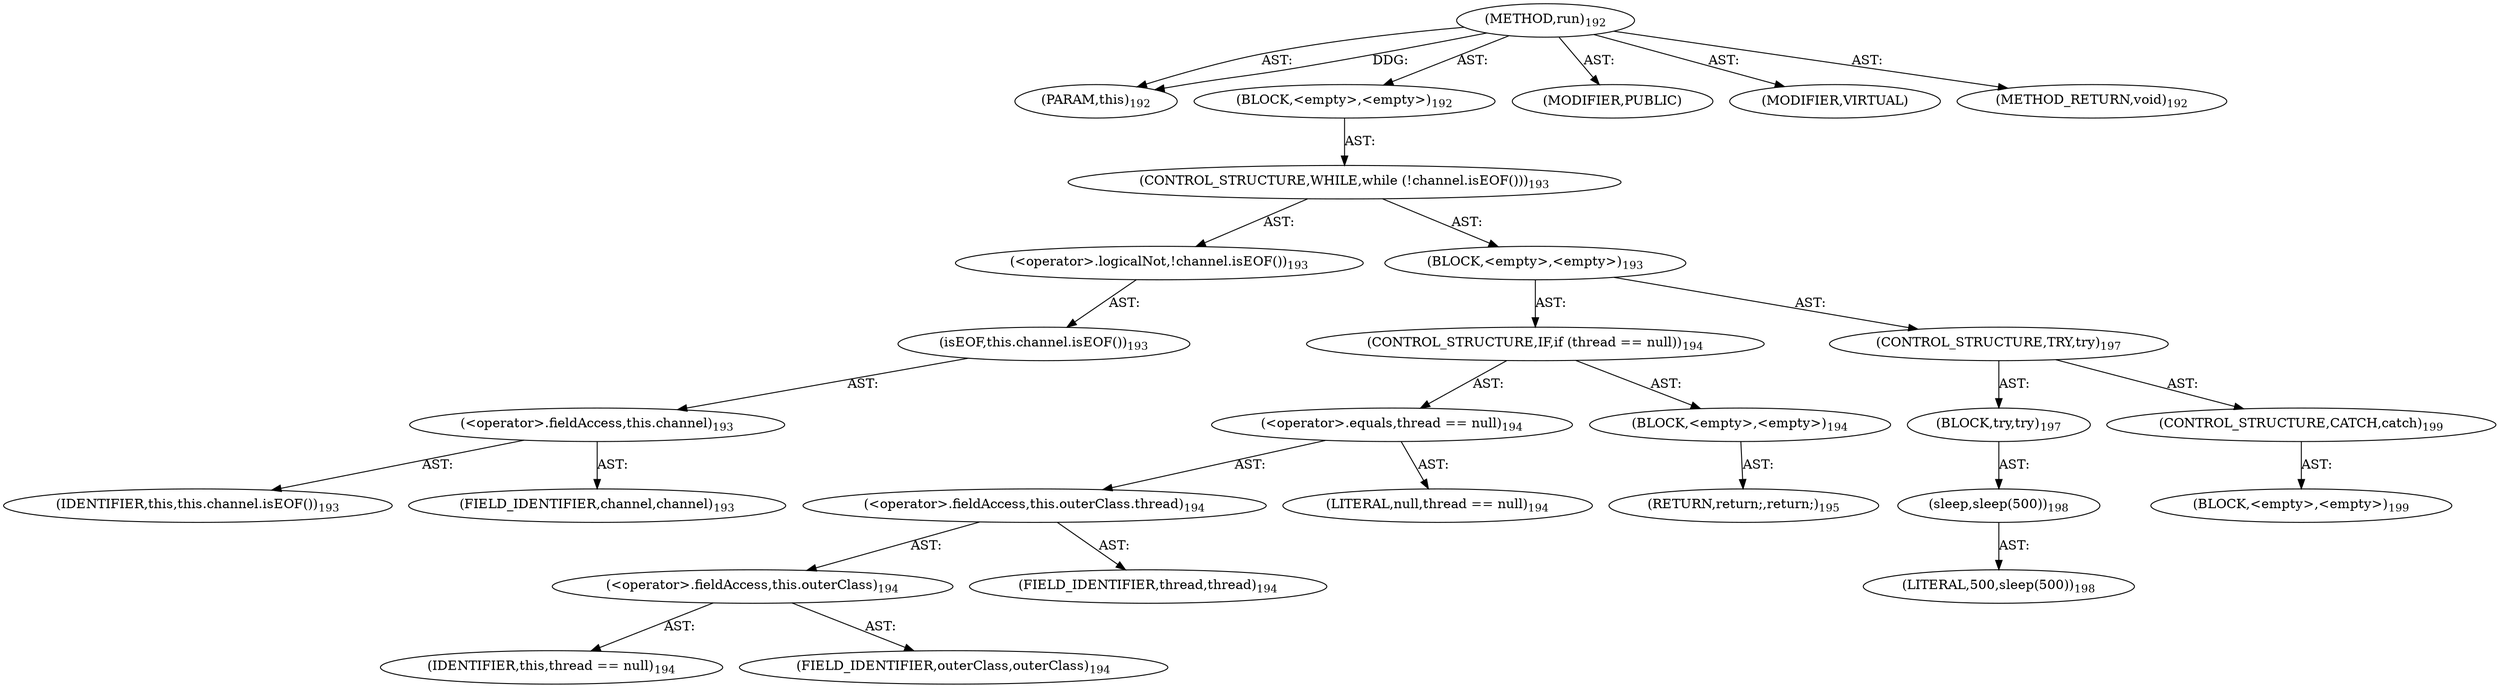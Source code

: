 digraph "run" {  
"111669149705" [label = <(METHOD,run)<SUB>192</SUB>> ]
"115964117011" [label = <(PARAM,this)<SUB>192</SUB>> ]
"25769803824" [label = <(BLOCK,&lt;empty&gt;,&lt;empty&gt;)<SUB>192</SUB>> ]
"47244640287" [label = <(CONTROL_STRUCTURE,WHILE,while (!channel.isEOF()))<SUB>193</SUB>> ]
"30064771244" [label = <(&lt;operator&gt;.logicalNot,!channel.isEOF())<SUB>193</SUB>> ]
"30064771245" [label = <(isEOF,this.channel.isEOF())<SUB>193</SUB>> ]
"30064771246" [label = <(&lt;operator&gt;.fieldAccess,this.channel)<SUB>193</SUB>> ]
"68719476873" [label = <(IDENTIFIER,this,this.channel.isEOF())<SUB>193</SUB>> ]
"55834574886" [label = <(FIELD_IDENTIFIER,channel,channel)<SUB>193</SUB>> ]
"25769803825" [label = <(BLOCK,&lt;empty&gt;,&lt;empty&gt;)<SUB>193</SUB>> ]
"47244640288" [label = <(CONTROL_STRUCTURE,IF,if (thread == null))<SUB>194</SUB>> ]
"30064771247" [label = <(&lt;operator&gt;.equals,thread == null)<SUB>194</SUB>> ]
"30064771248" [label = <(&lt;operator&gt;.fieldAccess,this.outerClass.thread)<SUB>194</SUB>> ]
"30064771249" [label = <(&lt;operator&gt;.fieldAccess,this.outerClass)<SUB>194</SUB>> ]
"68719476874" [label = <(IDENTIFIER,this,thread == null)<SUB>194</SUB>> ]
"55834574887" [label = <(FIELD_IDENTIFIER,outerClass,outerClass)<SUB>194</SUB>> ]
"55834574888" [label = <(FIELD_IDENTIFIER,thread,thread)<SUB>194</SUB>> ]
"90194313249" [label = <(LITERAL,null,thread == null)<SUB>194</SUB>> ]
"25769803826" [label = <(BLOCK,&lt;empty&gt;,&lt;empty&gt;)<SUB>194</SUB>> ]
"146028888064" [label = <(RETURN,return;,return;)<SUB>195</SUB>> ]
"47244640289" [label = <(CONTROL_STRUCTURE,TRY,try)<SUB>197</SUB>> ]
"25769803827" [label = <(BLOCK,try,try)<SUB>197</SUB>> ]
"30064771250" [label = <(sleep,sleep(500))<SUB>198</SUB>> ]
"90194313250" [label = <(LITERAL,500,sleep(500))<SUB>198</SUB>> ]
"47244640290" [label = <(CONTROL_STRUCTURE,CATCH,catch)<SUB>199</SUB>> ]
"25769803828" [label = <(BLOCK,&lt;empty&gt;,&lt;empty&gt;)<SUB>199</SUB>> ]
"133143986202" [label = <(MODIFIER,PUBLIC)> ]
"133143986203" [label = <(MODIFIER,VIRTUAL)> ]
"128849018889" [label = <(METHOD_RETURN,void)<SUB>192</SUB>> ]
  "111669149705" -> "115964117011"  [ label = "AST: "] 
  "111669149705" -> "25769803824"  [ label = "AST: "] 
  "111669149705" -> "133143986202"  [ label = "AST: "] 
  "111669149705" -> "133143986203"  [ label = "AST: "] 
  "111669149705" -> "128849018889"  [ label = "AST: "] 
  "25769803824" -> "47244640287"  [ label = "AST: "] 
  "47244640287" -> "30064771244"  [ label = "AST: "] 
  "47244640287" -> "25769803825"  [ label = "AST: "] 
  "30064771244" -> "30064771245"  [ label = "AST: "] 
  "30064771245" -> "30064771246"  [ label = "AST: "] 
  "30064771246" -> "68719476873"  [ label = "AST: "] 
  "30064771246" -> "55834574886"  [ label = "AST: "] 
  "25769803825" -> "47244640288"  [ label = "AST: "] 
  "25769803825" -> "47244640289"  [ label = "AST: "] 
  "47244640288" -> "30064771247"  [ label = "AST: "] 
  "47244640288" -> "25769803826"  [ label = "AST: "] 
  "30064771247" -> "30064771248"  [ label = "AST: "] 
  "30064771247" -> "90194313249"  [ label = "AST: "] 
  "30064771248" -> "30064771249"  [ label = "AST: "] 
  "30064771248" -> "55834574888"  [ label = "AST: "] 
  "30064771249" -> "68719476874"  [ label = "AST: "] 
  "30064771249" -> "55834574887"  [ label = "AST: "] 
  "25769803826" -> "146028888064"  [ label = "AST: "] 
  "47244640289" -> "25769803827"  [ label = "AST: "] 
  "47244640289" -> "47244640290"  [ label = "AST: "] 
  "25769803827" -> "30064771250"  [ label = "AST: "] 
  "30064771250" -> "90194313250"  [ label = "AST: "] 
  "47244640290" -> "25769803828"  [ label = "AST: "] 
  "111669149705" -> "115964117011"  [ label = "DDG: "] 
}
